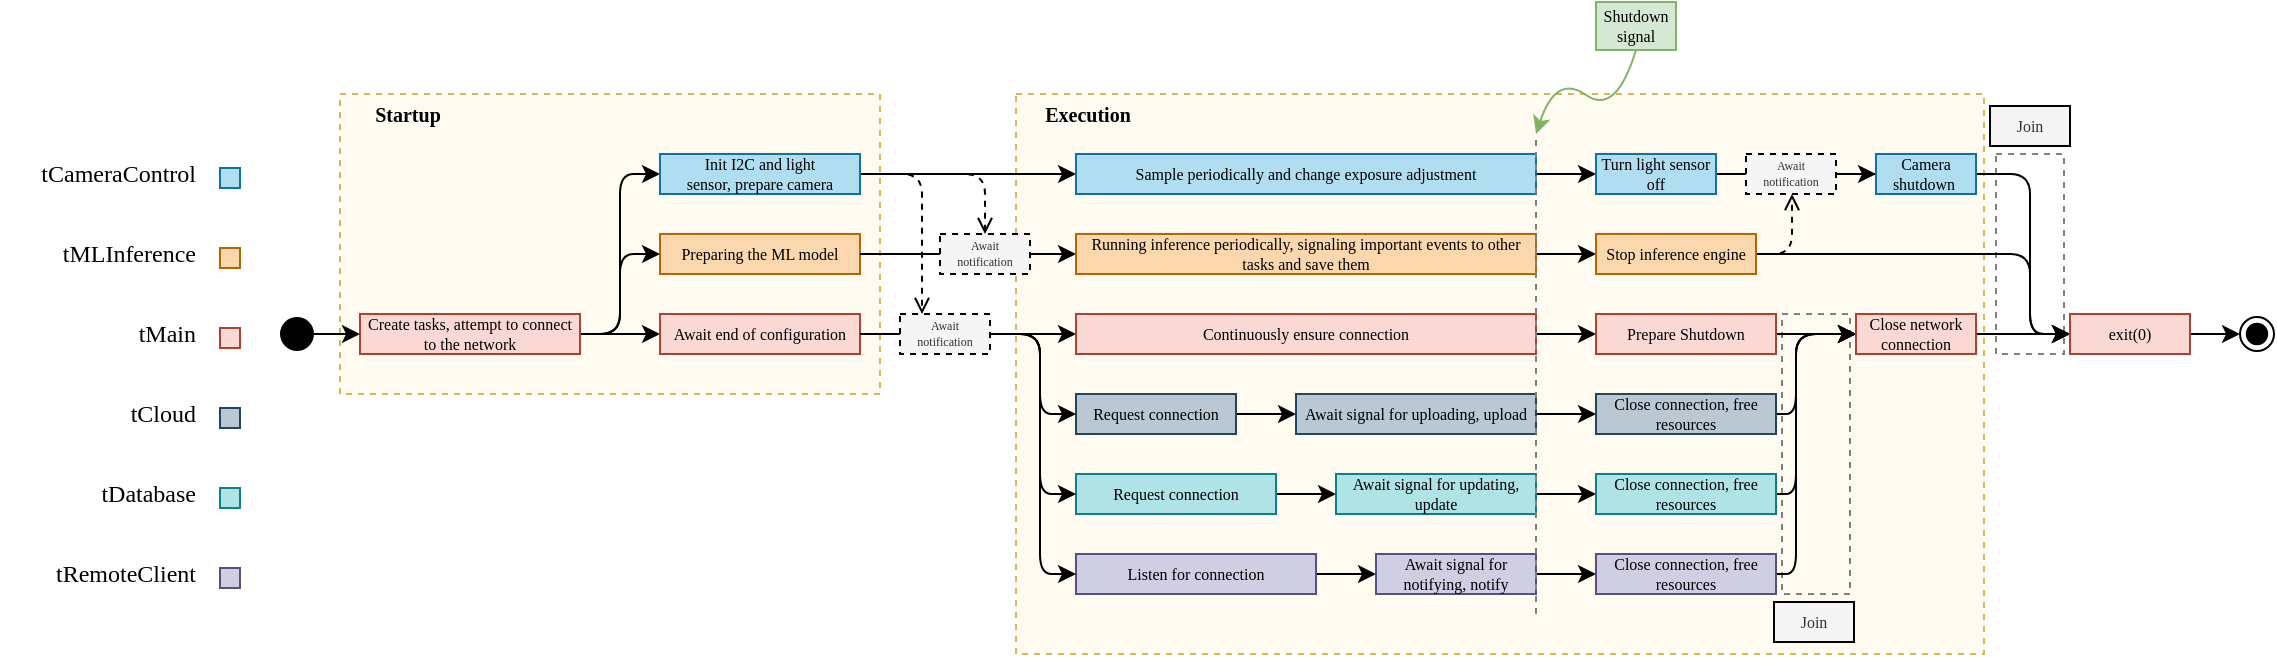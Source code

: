 <mxfile version="13.9.9" type="device"><diagram id="tqQXuNjuuDOLoPQWWJiC" name="Page-1"><mxGraphModel dx="2999" dy="1692" grid="1" gridSize="10" guides="1" tooltips="1" connect="1" arrows="1" fold="1" page="1" pageScale="1" pageWidth="827" pageHeight="1169" math="0" shadow="0"><root><mxCell id="0"/><mxCell id="1" parent="0"/><mxCell id="YGMQ-KxcVaCprrHI7GBC-61" value="" style="rounded=0;whiteSpace=wrap;html=1;fontFamily=Consolas;fontSize=8;align=right;dashed=1;fillColor=#FFFBF0;strokeColor=#d6b656;" parent="1" vertex="1"><mxGeometry x="-190" y="290" width="270" height="150" as="geometry"/></mxCell><mxCell id="z_RuCCYYodSeFgYxnyRq-13" value="" style="rounded=0;whiteSpace=wrap;html=1;fontFamily=Consolas;fontSize=8;align=right;dashed=1;fillColor=#FFFBF0;strokeColor=#d6b656;" parent="1" vertex="1"><mxGeometry x="148" y="290" width="484" height="280" as="geometry"/></mxCell><mxCell id="YGMQ-KxcVaCprrHI7GBC-22" value="" style="rounded=0;whiteSpace=wrap;html=1;fillColor=none;fontFamily=Consolas;fontSize=8;fontColor=#000000;align=right;dashed=1;strokeColor=#808080;" parent="1" vertex="1"><mxGeometry x="531" y="400" width="34" height="140" as="geometry"/></mxCell><mxCell id="z_RuCCYYodSeFgYxnyRq-24" value="" style="rounded=0;whiteSpace=wrap;html=1;fillColor=none;fontFamily=Consolas;fontSize=8;fontColor=#000000;align=right;dashed=1;strokeColor=#808080;" parent="1" vertex="1"><mxGeometry x="638" y="320" width="34" height="100" as="geometry"/></mxCell><mxCell id="qHAphGu4cNatvLI3yw4--1" style="edgeStyle=orthogonalEdgeStyle;rounded=0;orthogonalLoop=1;jettySize=auto;html=1;entryX=0;entryY=0.5;entryDx=0;entryDy=0;" parent="1" source="qHAphGu4cNatvLI3yw4--3" target="oAE915m8mz4izyao9FX0-108" edge="1"><mxGeometry relative="1" as="geometry"/></mxCell><mxCell id="oAE915m8mz4izyao9FX0-77" value="&lt;span style=&quot;font-size: 8px ; text-align: left&quot;&gt;Preparing the ML model&lt;/span&gt;" style="rounded=0;whiteSpace=wrap;html=1;fontFamily=Consolas;fillColor=#fad7ac;fontSize=8;strokeColor=#b46504;" parent="1" vertex="1"><mxGeometry x="-30" y="360" width="100" height="20" as="geometry"/></mxCell><mxCell id="oAE915m8mz4izyao9FX0-81" style="rounded=1;orthogonalLoop=1;jettySize=auto;html=1;entryX=0;entryY=0.5;entryDx=0;entryDy=0;fontFamily=Consolas;exitX=1;exitY=0.5;exitDx=0;exitDy=0;fontSize=8;edgeStyle=orthogonalEdgeStyle;" parent="1" source="oAE915m8mz4izyao9FX0-89" target="oAE915m8mz4izyao9FX0-77" edge="1"><mxGeometry relative="1" as="geometry"><mxPoint x="-10" y="420.029" as="sourcePoint"/></mxGeometry></mxCell><mxCell id="oAE915m8mz4izyao9FX0-100" style="rounded=1;orthogonalLoop=1;jettySize=auto;html=1;endArrow=classic;endFill=1;fontFamily=Consolas;fontSize=8;exitX=1;exitY=0.5;exitDx=0;exitDy=0;entryX=0;entryY=0.5;entryDx=0;entryDy=0;edgeStyle=orthogonalEdgeStyle;" parent="1" source="oAE915m8mz4izyao9FX0-89" target="oAE915m8mz4izyao9FX0-99" edge="1"><mxGeometry relative="1" as="geometry"/></mxCell><mxCell id="oAE915m8mz4izyao9FX0-139" style="edgeStyle=orthogonalEdgeStyle;rounded=1;orthogonalLoop=1;jettySize=auto;html=1;endArrow=classic;endFill=1;fontFamily=Consolas;fontSize=8;fontColor=#000000;" parent="1" source="oAE915m8mz4izyao9FX0-89" target="oAE915m8mz4izyao9FX0-138" edge="1"><mxGeometry relative="1" as="geometry"><mxPoint x="-30" y="330" as="targetPoint"/></mxGeometry></mxCell><mxCell id="oAE915m8mz4izyao9FX0-89" value="Create tasks, attempt to connect to the network" style="rounded=0;whiteSpace=wrap;html=1;fontFamily=Consolas;fillColor=#fad9d5;fontSize=8;strokeColor=#ae4132;" parent="1" vertex="1"><mxGeometry x="-180" y="400" width="110" height="20" as="geometry"/></mxCell><mxCell id="oAE915m8mz4izyao9FX0-93" value="&lt;span&gt;tMLInference&lt;/span&gt;" style="text;html=1;strokeColor=none;fillColor=none;align=right;verticalAlign=middle;whiteSpace=wrap;rounded=0;fontFamily=Consolas;" parent="1" vertex="1"><mxGeometry x="-340" y="360" width="80" height="20" as="geometry"/></mxCell><mxCell id="oAE915m8mz4izyao9FX0-94" value="&lt;span&gt;tMain&lt;/span&gt;" style="text;html=1;strokeColor=none;fillColor=none;align=right;verticalAlign=middle;whiteSpace=wrap;rounded=0;fontFamily=Consolas;" parent="1" vertex="1"><mxGeometry x="-290" y="400" width="30" height="20" as="geometry"/></mxCell><mxCell id="oAE915m8mz4izyao9FX0-97" value="&lt;span&gt;tCameraControl&lt;/span&gt;" style="text;html=1;strokeColor=none;fillColor=none;align=right;verticalAlign=middle;whiteSpace=wrap;rounded=0;fontFamily=Consolas;" parent="1" vertex="1"><mxGeometry x="-360" y="320" width="100" height="20" as="geometry"/></mxCell><mxCell id="qHAphGu4cNatvLI3yw4--2" style="edgeStyle=orthogonalEdgeStyle;rounded=0;orthogonalLoop=1;jettySize=auto;html=1;" parent="1" source="oAE915m8mz4izyao9FX0-99" target="oAE915m8mz4izyao9FX0-106" edge="1"><mxGeometry relative="1" as="geometry"/></mxCell><mxCell id="qHAphGu4cNatvLI3yw4--5" style="edgeStyle=orthogonalEdgeStyle;rounded=1;orthogonalLoop=1;jettySize=auto;html=1;entryX=0.5;entryY=0;entryDx=0;entryDy=0;endArrow=open;endFill=0;dashed=1;" parent="1" source="oAE915m8mz4izyao9FX0-99" target="qHAphGu4cNatvLI3yw4--3" edge="1"><mxGeometry relative="1" as="geometry"/></mxCell><mxCell id="qHAphGu4cNatvLI3yw4--10" style="edgeStyle=orthogonalEdgeStyle;rounded=1;orthogonalLoop=1;jettySize=auto;html=1;entryX=0.25;entryY=0;entryDx=0;entryDy=0;dashed=1;endArrow=open;endFill=0;" parent="1" source="oAE915m8mz4izyao9FX0-99" target="qHAphGu4cNatvLI3yw4--8" edge="1"><mxGeometry relative="1" as="geometry"><mxPoint x="90" y="400" as="targetPoint"/><Array as="points"><mxPoint x="101" y="330"/><mxPoint x="101" y="400"/></Array></mxGeometry></mxCell><mxCell id="oAE915m8mz4izyao9FX0-99" value="&lt;span style=&quot;font-size: 8px ; text-align: left&quot;&gt;Init I2C and light sensor,&amp;nbsp;&lt;/span&gt;prepare camera" style="rounded=0;whiteSpace=wrap;html=1;fontFamily=Consolas;fillColor=#b1ddf0;fontSize=8;strokeColor=#10739e;" parent="1" vertex="1"><mxGeometry x="-30" y="320" width="100" height="20" as="geometry"/></mxCell><mxCell id="oAE915m8mz4izyao9FX0-157" style="edgeStyle=orthogonalEdgeStyle;rounded=1;orthogonalLoop=1;jettySize=auto;html=1;entryX=0;entryY=0.5;entryDx=0;entryDy=0;endArrow=classic;endFill=1;fontFamily=Consolas;fontSize=8;fontColor=#000000;" parent="1" source="oAE915m8mz4izyao9FX0-106" target="oAE915m8mz4izyao9FX0-164" edge="1"><mxGeometry relative="1" as="geometry"><mxPoint x="458" y="410" as="targetPoint"/></mxGeometry></mxCell><mxCell id="oAE915m8mz4izyao9FX0-106" value="&lt;span style=&quot;font-size: 8px ; text-align: left&quot;&gt;Sample periodically and change exposure adjustment&lt;/span&gt;" style="rounded=0;whiteSpace=wrap;html=1;fontFamily=Consolas;fillColor=#b1ddf0;fontSize=8;strokeColor=#10739e;" parent="1" vertex="1"><mxGeometry x="178" y="320" width="230" height="20" as="geometry"/></mxCell><mxCell id="oAE915m8mz4izyao9FX0-156" style="edgeStyle=orthogonalEdgeStyle;rounded=1;orthogonalLoop=1;jettySize=auto;html=1;entryX=0;entryY=0.5;entryDx=0;entryDy=0;endArrow=classic;endFill=1;fontFamily=Consolas;fontSize=8;fontColor=#000000;" parent="1" source="oAE915m8mz4izyao9FX0-108" target="oAE915m8mz4izyao9FX0-166" edge="1"><mxGeometry relative="1" as="geometry"><mxPoint x="458" y="410" as="targetPoint"/></mxGeometry></mxCell><mxCell id="oAE915m8mz4izyao9FX0-108" value="&lt;span style=&quot;font-size: 8px ; text-align: left&quot;&gt;Running inference periodically, signaling important events to other tasks and save them&lt;/span&gt;" style="rounded=0;whiteSpace=wrap;html=1;fontFamily=Consolas;fillColor=#fad7ac;fontSize=8;strokeColor=#b46504;" parent="1" vertex="1"><mxGeometry x="178" y="360" width="230" height="20" as="geometry"/></mxCell><mxCell id="oAE915m8mz4izyao9FX0-110" value="&lt;span&gt;tCloud&lt;/span&gt;" style="text;html=1;strokeColor=none;fillColor=none;align=right;verticalAlign=middle;whiteSpace=wrap;rounded=0;fontFamily=Consolas;" parent="1" vertex="1"><mxGeometry x="-300" y="440" width="40" height="20" as="geometry"/></mxCell><mxCell id="oAE915m8mz4izyao9FX0-113" value="&lt;span&gt;tDatabase&lt;/span&gt;" style="text;html=1;strokeColor=none;fillColor=none;align=right;verticalAlign=middle;whiteSpace=wrap;rounded=0;fontFamily=Consolas;" parent="1" vertex="1"><mxGeometry x="-320" y="480" width="60" height="20" as="geometry"/></mxCell><mxCell id="oAE915m8mz4izyao9FX0-114" value="&lt;span&gt;tRemoteClient&lt;/span&gt;" style="text;html=1;strokeColor=none;fillColor=none;align=right;verticalAlign=middle;whiteSpace=wrap;rounded=0;fontFamily=Consolas;" parent="1" vertex="1"><mxGeometry x="-350" y="520" width="90" height="20" as="geometry"/></mxCell><mxCell id="oAE915m8mz4izyao9FX0-128" style="edgeStyle=none;rounded=0;orthogonalLoop=1;jettySize=auto;html=1;endArrow=classic;endFill=1;fontFamily=Consolas;fontSize=8;" parent="1" source="oAE915m8mz4izyao9FX0-115" target="oAE915m8mz4izyao9FX0-127" edge="1"><mxGeometry relative="1" as="geometry"/></mxCell><mxCell id="oAE915m8mz4izyao9FX0-115" value="Request connection" style="rounded=0;whiteSpace=wrap;html=1;fontFamily=Consolas;fillColor=#bac8d3;fontSize=8;strokeColor=#23445d;" parent="1" vertex="1"><mxGeometry x="178" y="440" width="80" height="20" as="geometry"/></mxCell><mxCell id="oAE915m8mz4izyao9FX0-129" style="edgeStyle=none;rounded=0;orthogonalLoop=1;jettySize=auto;html=1;endArrow=classic;endFill=1;fontFamily=Consolas;fontSize=8;" parent="1" source="oAE915m8mz4izyao9FX0-118" target="oAE915m8mz4izyao9FX0-126" edge="1"><mxGeometry relative="1" as="geometry"/></mxCell><mxCell id="oAE915m8mz4izyao9FX0-118" value="&lt;span&gt;Request connection&lt;/span&gt;" style="rounded=0;whiteSpace=wrap;html=1;fontFamily=Consolas;fillColor=#b0e3e6;fontSize=8;strokeColor=#0e8088;" parent="1" vertex="1"><mxGeometry x="178" y="480" width="100" height="20" as="geometry"/></mxCell><mxCell id="oAE915m8mz4izyao9FX0-130" style="edgeStyle=none;rounded=0;orthogonalLoop=1;jettySize=auto;html=1;endArrow=classic;endFill=1;fontFamily=Consolas;fontSize=8;" parent="1" source="oAE915m8mz4izyao9FX0-119" target="oAE915m8mz4izyao9FX0-124" edge="1"><mxGeometry relative="1" as="geometry"/></mxCell><mxCell id="oAE915m8mz4izyao9FX0-119" value="Listen for connection" style="rounded=0;whiteSpace=wrap;html=1;fontFamily=Consolas;fillColor=#d0cee2;fontSize=8;strokeColor=#56517e;" parent="1" vertex="1"><mxGeometry x="178" y="520" width="120" height="20" as="geometry"/></mxCell><mxCell id="oAE915m8mz4izyao9FX0-160" style="edgeStyle=orthogonalEdgeStyle;rounded=1;orthogonalLoop=1;jettySize=auto;html=1;endArrow=classic;endFill=1;fontFamily=Consolas;fontSize=8;fontColor=#000000;" parent="1" source="oAE915m8mz4izyao9FX0-124" target="z_RuCCYYodSeFgYxnyRq-2" edge="1"><mxGeometry relative="1" as="geometry"><mxPoint x="458" y="530" as="targetPoint"/></mxGeometry></mxCell><mxCell id="oAE915m8mz4izyao9FX0-124" value="Await signal for notifying, notify" style="rounded=0;whiteSpace=wrap;html=1;fontFamily=Consolas;fillColor=#d0cee2;fontSize=8;strokeColor=#56517e;" parent="1" vertex="1"><mxGeometry x="328" y="520" width="80" height="20" as="geometry"/></mxCell><mxCell id="oAE915m8mz4izyao9FX0-159" style="edgeStyle=orthogonalEdgeStyle;rounded=1;orthogonalLoop=1;jettySize=auto;html=1;endArrow=classic;endFill=1;fontFamily=Consolas;fontSize=8;fontColor=#000000;" parent="1" source="oAE915m8mz4izyao9FX0-126" target="oAE915m8mz4izyao9FX0-174" edge="1"><mxGeometry relative="1" as="geometry"><mxPoint x="458" y="490" as="targetPoint"/></mxGeometry></mxCell><mxCell id="oAE915m8mz4izyao9FX0-126" value="Await signal for updating, update" style="rounded=0;whiteSpace=wrap;html=1;fontFamily=Consolas;fillColor=#b0e3e6;fontSize=8;strokeColor=#0e8088;" parent="1" vertex="1"><mxGeometry x="308" y="480" width="100" height="20" as="geometry"/></mxCell><mxCell id="oAE915m8mz4izyao9FX0-158" style="edgeStyle=orthogonalEdgeStyle;rounded=1;orthogonalLoop=1;jettySize=auto;html=1;endArrow=classic;endFill=1;fontFamily=Consolas;fontSize=8;fontColor=#000000;" parent="1" source="oAE915m8mz4izyao9FX0-127" target="oAE915m8mz4izyao9FX0-176" edge="1"><mxGeometry relative="1" as="geometry"><mxPoint x="458" y="450" as="targetPoint"/></mxGeometry></mxCell><mxCell id="oAE915m8mz4izyao9FX0-127" value="Await signal for uploading, upload" style="rounded=0;whiteSpace=wrap;html=1;fontFamily=Consolas;fillColor=#bac8d3;fontSize=8;strokeColor=#23445d;" parent="1" vertex="1"><mxGeometry x="288" y="440" width="120" height="20" as="geometry"/></mxCell><mxCell id="oAE915m8mz4izyao9FX0-138" value="Await end of configuration" style="rounded=0;whiteSpace=wrap;html=1;fontFamily=Consolas;fillColor=#fad9d5;fontSize=8;strokeColor=#ae4132;" parent="1" vertex="1"><mxGeometry x="-30" y="400" width="100" height="20" as="geometry"/></mxCell><mxCell id="oAE915m8mz4izyao9FX0-147" style="edgeStyle=orthogonalEdgeStyle;rounded=1;orthogonalLoop=1;jettySize=auto;html=1;entryX=0;entryY=0.5;entryDx=0;entryDy=0;endArrow=classic;endFill=1;fontFamily=Consolas;fontSize=8;fontColor=#000000;" parent="1" source="oAE915m8mz4izyao9FX0-138" target="oAE915m8mz4izyao9FX0-115" edge="1"><mxGeometry relative="1" as="geometry"><mxPoint x="138.0" y="410.034" as="sourcePoint"/><Array as="points"><mxPoint x="160" y="410"/><mxPoint x="160" y="450"/></Array></mxGeometry></mxCell><mxCell id="oAE915m8mz4izyao9FX0-148" style="edgeStyle=orthogonalEdgeStyle;rounded=1;orthogonalLoop=1;jettySize=auto;html=1;entryX=0;entryY=0.5;entryDx=0;entryDy=0;endArrow=classic;endFill=1;fontFamily=Consolas;fontSize=8;fontColor=#000000;" parent="1" source="oAE915m8mz4izyao9FX0-138" target="oAE915m8mz4izyao9FX0-118" edge="1"><mxGeometry relative="1" as="geometry"><mxPoint x="138.0" y="410.034" as="sourcePoint"/><Array as="points"><mxPoint x="160" y="410"/><mxPoint x="160" y="490"/></Array></mxGeometry></mxCell><mxCell id="oAE915m8mz4izyao9FX0-149" style="edgeStyle=orthogonalEdgeStyle;rounded=1;orthogonalLoop=1;jettySize=auto;html=1;entryX=0;entryY=0.5;entryDx=0;entryDy=0;endArrow=classic;endFill=1;fontFamily=Consolas;fontSize=8;fontColor=#000000;" parent="1" source="oAE915m8mz4izyao9FX0-138" target="oAE915m8mz4izyao9FX0-119" edge="1"><mxGeometry relative="1" as="geometry"><mxPoint x="138.0" y="410.034" as="sourcePoint"/><Array as="points"><mxPoint x="160" y="410"/><mxPoint x="160" y="530"/></Array></mxGeometry></mxCell><mxCell id="oAE915m8mz4izyao9FX0-153" style="edgeStyle=orthogonalEdgeStyle;rounded=1;orthogonalLoop=1;jettySize=auto;html=1;endArrow=classic;endFill=1;fontFamily=Consolas;fontSize=8;fontColor=#000000;" parent="1" source="qHAphGu4cNatvLI3yw4--8" target="oAE915m8mz4izyao9FX0-152" edge="1"><mxGeometry relative="1" as="geometry"><mxPoint x="138.0" y="410" as="sourcePoint"/></mxGeometry></mxCell><mxCell id="oAE915m8mz4izyao9FX0-155" style="edgeStyle=orthogonalEdgeStyle;rounded=1;orthogonalLoop=1;jettySize=auto;html=1;endArrow=classic;endFill=1;fontFamily=Consolas;fontSize=8;fontColor=#000000;entryX=0;entryY=0.5;entryDx=0;entryDy=0;" parent="1" source="oAE915m8mz4izyao9FX0-152" target="oAE915m8mz4izyao9FX0-178" edge="1"><mxGeometry relative="1" as="geometry"><mxPoint x="458" y="410" as="targetPoint"/></mxGeometry></mxCell><mxCell id="oAE915m8mz4izyao9FX0-152" value="Continuously ensure connection" style="rounded=0;whiteSpace=wrap;html=1;fontFamily=Consolas;fillColor=#fad9d5;fontSize=8;strokeColor=#ae4132;" parent="1" vertex="1"><mxGeometry x="178" y="400" width="230" height="20" as="geometry"/></mxCell><mxCell id="oAE915m8mz4izyao9FX0-163" style="edgeStyle=orthogonalEdgeStyle;rounded=1;orthogonalLoop=1;jettySize=auto;html=1;entryX=0;entryY=0.5;entryDx=0;entryDy=0;endArrow=classic;endFill=1;fontFamily=Consolas;fontSize=8;fontColor=#000000;exitX=1;exitY=0.5;exitDx=0;exitDy=0;" parent="1" source="YGMQ-KxcVaCprrHI7GBC-1" target="oAE915m8mz4izyao9FX0-179" edge="1"><mxGeometry relative="1" as="geometry"><mxPoint x="635" y="330" as="sourcePoint"/><Array as="points"><mxPoint x="655" y="330"/><mxPoint x="655" y="410"/></Array></mxGeometry></mxCell><mxCell id="YGMQ-KxcVaCprrHI7GBC-2" style="edgeStyle=orthogonalEdgeStyle;rounded=0;orthogonalLoop=1;jettySize=auto;html=1;" parent="1" source="YGMQ-KxcVaCprrHI7GBC-3" target="YGMQ-KxcVaCprrHI7GBC-1" edge="1"><mxGeometry relative="1" as="geometry"/></mxCell><mxCell id="YGMQ-KxcVaCprrHI7GBC-8" style="edgeStyle=orthogonalEdgeStyle;rounded=1;orthogonalLoop=1;jettySize=auto;html=1;endArrow=none;endFill=0;strokeColor=#000000;fontSize=6;" parent="1" source="oAE915m8mz4izyao9FX0-164" target="YGMQ-KxcVaCprrHI7GBC-3" edge="1"><mxGeometry relative="1" as="geometry"/></mxCell><mxCell id="oAE915m8mz4izyao9FX0-164" value="Turn light sensor off" style="rounded=0;whiteSpace=wrap;html=1;fontFamily=Consolas;fillColor=#b1ddf0;fontSize=8;strokeColor=#10739e;" parent="1" vertex="1"><mxGeometry x="438" y="320" width="60" height="20" as="geometry"/></mxCell><mxCell id="oAE915m8mz4izyao9FX0-165" style="edgeStyle=orthogonalEdgeStyle;rounded=1;orthogonalLoop=1;jettySize=auto;html=1;entryX=0;entryY=0.5;entryDx=0;entryDy=0;endArrow=classic;endFill=1;fontFamily=Consolas;fontSize=8;fontColor=#000000;" parent="1" source="oAE915m8mz4izyao9FX0-166" target="oAE915m8mz4izyao9FX0-179" edge="1"><mxGeometry relative="1" as="geometry"><Array as="points"><mxPoint x="655" y="370"/><mxPoint x="655" y="410"/></Array></mxGeometry></mxCell><mxCell id="YGMQ-KxcVaCprrHI7GBC-6" style="edgeStyle=orthogonalEdgeStyle;rounded=1;orthogonalLoop=1;jettySize=auto;html=1;endArrow=open;endFill=0;strokeColor=#000000;fontSize=6;dashed=1;" parent="1" source="oAE915m8mz4izyao9FX0-166" target="YGMQ-KxcVaCprrHI7GBC-3" edge="1"><mxGeometry relative="1" as="geometry"><Array as="points"><mxPoint x="536" y="370"/></Array></mxGeometry></mxCell><mxCell id="oAE915m8mz4izyao9FX0-166" value="Stop inference engine" style="rounded=0;whiteSpace=wrap;html=1;fontFamily=Consolas;fillColor=#fad7ac;fontSize=8;strokeColor=#b46504;" parent="1" vertex="1"><mxGeometry x="438" y="360" width="80" height="20" as="geometry"/></mxCell><mxCell id="YGMQ-KxcVaCprrHI7GBC-20" style="edgeStyle=orthogonalEdgeStyle;rounded=1;orthogonalLoop=1;jettySize=auto;html=1;entryX=0;entryY=0.5;entryDx=0;entryDy=0;endArrow=classic;endFill=1;strokeColor=#000000;fontSize=6;" parent="1" source="oAE915m8mz4izyao9FX0-174" target="YGMQ-KxcVaCprrHI7GBC-10" edge="1"><mxGeometry relative="1" as="geometry"><Array as="points"><mxPoint x="538" y="490"/><mxPoint x="538" y="410"/></Array></mxGeometry></mxCell><mxCell id="oAE915m8mz4izyao9FX0-174" value="Close connection, free resources" style="rounded=0;whiteSpace=wrap;html=1;fontFamily=Consolas;fillColor=#b0e3e6;fontSize=8;strokeColor=#0e8088;" parent="1" vertex="1"><mxGeometry x="438" y="480" width="90" height="20" as="geometry"/></mxCell><mxCell id="YGMQ-KxcVaCprrHI7GBC-19" style="edgeStyle=orthogonalEdgeStyle;rounded=1;orthogonalLoop=1;jettySize=auto;html=1;entryX=0;entryY=0.5;entryDx=0;entryDy=0;endArrow=classic;endFill=1;strokeColor=#000000;fontSize=6;" parent="1" source="oAE915m8mz4izyao9FX0-176" target="YGMQ-KxcVaCprrHI7GBC-10" edge="1"><mxGeometry relative="1" as="geometry"><Array as="points"><mxPoint x="538" y="450"/><mxPoint x="538" y="410"/></Array></mxGeometry></mxCell><mxCell id="oAE915m8mz4izyao9FX0-176" value="Close connection, free resources" style="rounded=0;whiteSpace=wrap;html=1;fontFamily=Consolas;fillColor=#bac8d3;fontSize=8;strokeColor=#23445d;" parent="1" vertex="1"><mxGeometry x="438" y="440" width="90" height="20" as="geometry"/></mxCell><mxCell id="oAE915m8mz4izyao9FX0-177" style="edgeStyle=orthogonalEdgeStyle;rounded=1;orthogonalLoop=1;jettySize=auto;html=1;endArrow=classic;endFill=1;fontFamily=Consolas;fontSize=8;fontColor=#000000;exitX=1;exitY=0.5;exitDx=0;exitDy=0;" parent="1" source="YGMQ-KxcVaCprrHI7GBC-10" target="oAE915m8mz4izyao9FX0-179" edge="1"><mxGeometry relative="1" as="geometry"><mxPoint x="635" y="410" as="sourcePoint"/></mxGeometry></mxCell><mxCell id="oAE915m8mz4izyao9FX0-178" value="Prepare Shutdown" style="rounded=0;whiteSpace=wrap;html=1;fontFamily=Consolas;fillColor=#fad9d5;fontSize=8;" parent="1" vertex="1"><mxGeometry x="438" y="400" width="90" height="20" as="geometry"/></mxCell><mxCell id="oAE915m8mz4izyao9FX0-179" value="Shutdown" style="rounded=0;whiteSpace=wrap;html=1;fontFamily=Consolas;fillColor=#fad9d5;fontSize=8;" parent="1" vertex="1"><mxGeometry x="675" y="400" width="60" height="20" as="geometry"/></mxCell><mxCell id="YGMQ-KxcVaCprrHI7GBC-21" style="edgeStyle=orthogonalEdgeStyle;rounded=1;orthogonalLoop=1;jettySize=auto;html=1;entryX=0;entryY=0.5;entryDx=0;entryDy=0;endArrow=classic;endFill=1;strokeColor=#000000;fontSize=6;" parent="1" source="z_RuCCYYodSeFgYxnyRq-2" target="YGMQ-KxcVaCprrHI7GBC-10" edge="1"><mxGeometry relative="1" as="geometry"><Array as="points"><mxPoint x="538" y="530"/><mxPoint x="538" y="410"/></Array></mxGeometry></mxCell><mxCell id="z_RuCCYYodSeFgYxnyRq-2" value="Close connection, free resources" style="rounded=0;whiteSpace=wrap;html=1;fontFamily=Consolas;fillColor=#d0cee2;fontSize=8;strokeColor=#56517e;" parent="1" vertex="1"><mxGeometry x="438" y="520" width="90" height="20" as="geometry"/></mxCell><mxCell id="z_RuCCYYodSeFgYxnyRq-9" value="&lt;span&gt;Join&lt;/span&gt;" style="rounded=0;whiteSpace=wrap;html=1;fontFamily=Consolas;fillColor=#f5f5f5;fontSize=8;strokeColor=#000000;fontColor=#333333;fontStyle=0;" parent="1" vertex="1"><mxGeometry x="635" y="296" width="40" height="20" as="geometry"/></mxCell><mxCell id="z_RuCCYYodSeFgYxnyRq-10" value="" style="curved=1;endArrow=classic;html=1;exitX=0.5;exitY=1;exitDx=0;exitDy=0;fillColor=#d5e8d4;strokeColor=#82b366;" parent="1" source="z_RuCCYYodSeFgYxnyRq-11" edge="1"><mxGeometry width="50" height="50" relative="1" as="geometry"><mxPoint x="458" y="270" as="sourcePoint"/><mxPoint x="408" y="310" as="targetPoint"/><Array as="points"><mxPoint x="448" y="301"/><mxPoint x="418" y="280"/></Array></mxGeometry></mxCell><mxCell id="z_RuCCYYodSeFgYxnyRq-11" value="&lt;span&gt;Shutdown signal&lt;/span&gt;" style="rounded=0;whiteSpace=wrap;html=1;fontFamily=Consolas;fillColor=#d5e8d4;fontSize=8;strokeColor=#82b366;fontStyle=0;" parent="1" vertex="1"><mxGeometry x="438" y="244" width="40" height="24" as="geometry"/></mxCell><mxCell id="z_RuCCYYodSeFgYxnyRq-14" value="&lt;font size=&quot;1&quot;&gt;&lt;b&gt;Execution&lt;/b&gt;&lt;/font&gt;" style="rounded=0;whiteSpace=wrap;html=1;fontFamily=Consolas;fillColor=none;fontSize=8;strokeColor=none;fontStyle=0;" parent="1" vertex="1"><mxGeometry x="150" y="290" width="68" height="20" as="geometry"/></mxCell><mxCell id="YGMQ-KxcVaCprrHI7GBC-1" value="Camera shutdown&amp;nbsp;" style="rounded=0;whiteSpace=wrap;html=1;fontFamily=Consolas;fillColor=#b1ddf0;fontSize=8;strokeColor=#10739e;" parent="1" vertex="1"><mxGeometry x="578" y="320" width="50" height="20" as="geometry"/></mxCell><mxCell id="YGMQ-KxcVaCprrHI7GBC-3" value="&lt;span style=&quot;font-size: 6px;&quot;&gt;Await notification&lt;/span&gt;" style="rounded=0;whiteSpace=wrap;html=1;fontFamily=Consolas;fillColor=#f5f5f5;fontSize=6;strokeColor=#000000;fontColor=#333333;fontStyle=0;dashed=1;" parent="1" vertex="1"><mxGeometry x="513" y="320" width="45" height="20" as="geometry"/></mxCell><mxCell id="YGMQ-KxcVaCprrHI7GBC-10" value="Close router&lt;br&gt;connection" style="rounded=0;whiteSpace=wrap;html=1;fontFamily=Consolas;fillColor=#fad9d5;fontSize=8;" parent="1" vertex="1"><mxGeometry x="568" y="400" width="60" height="20" as="geometry"/></mxCell><mxCell id="YGMQ-KxcVaCprrHI7GBC-11" style="edgeStyle=orthogonalEdgeStyle;rounded=1;orthogonalLoop=1;jettySize=auto;html=1;endArrow=classic;endFill=1;fontFamily=Consolas;fontSize=8;fontColor=#000000;exitX=1;exitY=0.5;exitDx=0;exitDy=0;" parent="1" source="oAE915m8mz4izyao9FX0-178" target="YGMQ-KxcVaCprrHI7GBC-10" edge="1"><mxGeometry relative="1" as="geometry"><mxPoint x="551" y="410" as="sourcePoint"/><mxPoint x="675" y="410" as="targetPoint"/></mxGeometry></mxCell><mxCell id="YGMQ-KxcVaCprrHI7GBC-23" value="&lt;span&gt;Join&lt;/span&gt;" style="rounded=0;whiteSpace=wrap;html=1;fontFamily=Consolas;fillColor=#f5f5f5;fontSize=8;strokeColor=#000000;fontColor=#333333;fontStyle=0;" parent="1" vertex="1"><mxGeometry x="527" y="544" width="40" height="20" as="geometry"/></mxCell><mxCell id="YGMQ-KxcVaCprrHI7GBC-27" value="" style="endArrow=none;dashed=1;html=1;strokeColor=#808080;fontSize=6;" parent="1" edge="1"><mxGeometry width="50" height="50" relative="1" as="geometry"><mxPoint x="408" y="550" as="sourcePoint"/><mxPoint x="408" y="310" as="targetPoint"/></mxGeometry></mxCell><mxCell id="YGMQ-KxcVaCprrHI7GBC-55" value="" style="whiteSpace=wrap;html=1;aspect=fixed;strokeColor=#10739e;fillColor=#b1ddf0;fontSize=6;" parent="1" vertex="1"><mxGeometry x="-250" y="327" width="10" height="10" as="geometry"/></mxCell><mxCell id="YGMQ-KxcVaCprrHI7GBC-56" value="" style="whiteSpace=wrap;html=1;aspect=fixed;strokeColor=#b46504;fillColor=#fad7ac;fontSize=6;" parent="1" vertex="1"><mxGeometry x="-250" y="367" width="10" height="10" as="geometry"/></mxCell><mxCell id="YGMQ-KxcVaCprrHI7GBC-57" value="" style="whiteSpace=wrap;html=1;aspect=fixed;strokeColor=#ae4132;fillColor=#fad9d5;fontSize=6;" parent="1" vertex="1"><mxGeometry x="-250" y="407" width="10" height="10" as="geometry"/></mxCell><mxCell id="YGMQ-KxcVaCprrHI7GBC-58" value="" style="whiteSpace=wrap;html=1;aspect=fixed;strokeColor=#23445d;fillColor=#bac8d3;fontSize=6;" parent="1" vertex="1"><mxGeometry x="-250" y="447" width="10" height="10" as="geometry"/></mxCell><mxCell id="YGMQ-KxcVaCprrHI7GBC-59" value="" style="whiteSpace=wrap;html=1;aspect=fixed;strokeColor=#0e8088;fillColor=#b0e3e6;fontSize=6;" parent="1" vertex="1"><mxGeometry x="-250" y="487" width="10" height="10" as="geometry"/></mxCell><mxCell id="YGMQ-KxcVaCprrHI7GBC-60" value="" style="whiteSpace=wrap;html=1;aspect=fixed;strokeColor=#56517e;fillColor=#d0cee2;fontSize=6;" parent="1" vertex="1"><mxGeometry x="-250" y="527" width="10" height="10" as="geometry"/></mxCell><mxCell id="YGMQ-KxcVaCprrHI7GBC-62" value="&lt;font size=&quot;1&quot;&gt;&lt;b&gt;Startup&lt;/b&gt;&lt;/font&gt;" style="rounded=0;whiteSpace=wrap;html=1;fontFamily=Consolas;fillColor=none;fontSize=8;strokeColor=none;fontStyle=0;" parent="1" vertex="1"><mxGeometry x="-190" y="290" width="68" height="20" as="geometry"/></mxCell><mxCell id="qHAphGu4cNatvLI3yw4--3" value="&lt;span style=&quot;font-size: 6px;&quot;&gt;Await notification&lt;/span&gt;" style="rounded=0;whiteSpace=wrap;html=1;fontFamily=Consolas;fillColor=#f5f5f5;fontSize=6;strokeColor=#000000;fontColor=#333333;fontStyle=0;dashed=1;" parent="1" vertex="1"><mxGeometry x="110" y="360" width="45" height="20" as="geometry"/></mxCell><mxCell id="qHAphGu4cNatvLI3yw4--4" style="edgeStyle=orthogonalEdgeStyle;rounded=0;orthogonalLoop=1;jettySize=auto;html=1;endArrow=none;endFill=0;" parent="1" source="oAE915m8mz4izyao9FX0-77" target="qHAphGu4cNatvLI3yw4--3" edge="1"><mxGeometry relative="1" as="geometry"><mxPoint x="80" y="370" as="sourcePoint"/><mxPoint x="100" y="370" as="targetPoint"/><Array as="points"/></mxGeometry></mxCell><mxCell id="qHAphGu4cNatvLI3yw4--8" value="&lt;span style=&quot;font-size: 6px;&quot;&gt;Await notification&lt;/span&gt;" style="rounded=0;whiteSpace=wrap;html=1;fontFamily=Consolas;fillColor=#f5f5f5;fontSize=6;strokeColor=#000000;fontColor=#333333;fontStyle=0;dashed=1;" parent="1" vertex="1"><mxGeometry x="90" y="400" width="45" height="20" as="geometry"/></mxCell><mxCell id="qHAphGu4cNatvLI3yw4--9" style="edgeStyle=orthogonalEdgeStyle;rounded=1;orthogonalLoop=1;jettySize=auto;html=1;endArrow=none;endFill=0;fontFamily=Consolas;fontSize=8;fontColor=#000000;" parent="1" source="oAE915m8mz4izyao9FX0-138" edge="1"><mxGeometry relative="1" as="geometry"><mxPoint x="70" y="410" as="sourcePoint"/><mxPoint x="80" y="410.029" as="targetPoint"/><Array as="points"><mxPoint x="80" y="410"/><mxPoint x="80" y="410"/></Array></mxGeometry></mxCell><mxCell id="qHAphGu4cNatvLI3yw4--12" value="Prepare Shutdown" style="rounded=0;whiteSpace=wrap;html=1;fontFamily=Consolas;fillColor=#fad9d5;fontSize=8;strokeColor=#ae4132;" parent="1" vertex="1"><mxGeometry x="438" y="400" width="90" height="20" as="geometry"/></mxCell><mxCell id="qHAphGu4cNatvLI3yw4--13" value="Close network&lt;br&gt;connection" style="rounded=0;whiteSpace=wrap;html=1;fontFamily=Consolas;fillColor=#fad9d5;fontSize=8;strokeColor=#ae4132;" parent="1" vertex="1"><mxGeometry x="568" y="400" width="60" height="20" as="geometry"/></mxCell><mxCell id="ZSqD2q1SkIjK27Dm2i68-3" style="edgeStyle=orthogonalEdgeStyle;rounded=0;orthogonalLoop=1;jettySize=auto;html=1;endArrow=classic;endFill=1;" edge="1" parent="1" source="qHAphGu4cNatvLI3yw4--14" target="ZSqD2q1SkIjK27Dm2i68-5"><mxGeometry relative="1" as="geometry"><mxPoint x="765.02" y="410.02" as="targetPoint"/><Array as="points"/></mxGeometry></mxCell><mxCell id="qHAphGu4cNatvLI3yw4--14" value="exit(0)" style="rounded=0;whiteSpace=wrap;html=1;fontFamily=Consolas;fillColor=#fad9d5;fontSize=8;strokeColor=#ae4132;" parent="1" vertex="1"><mxGeometry x="675" y="400" width="60" height="20" as="geometry"/></mxCell><mxCell id="ZSqD2q1SkIjK27Dm2i68-5" value="" style="ellipse;html=1;shape=endState;fillColor=#000000;strokeColor=#000000;" vertex="1" parent="1"><mxGeometry x="760" y="401.5" width="17" height="17" as="geometry"/></mxCell><mxCell id="ZSqD2q1SkIjK27Dm2i68-8" style="edgeStyle=orthogonalEdgeStyle;rounded=0;orthogonalLoop=1;jettySize=auto;html=1;entryX=0;entryY=0.5;entryDx=0;entryDy=0;endArrow=classic;endFill=1;" edge="1" parent="1" source="ZSqD2q1SkIjK27Dm2i68-6" target="oAE915m8mz4izyao9FX0-89"><mxGeometry relative="1" as="geometry"/></mxCell><mxCell id="ZSqD2q1SkIjK27Dm2i68-6" value="" style="ellipse;fillColor=#000000;strokeColor=none;" vertex="1" parent="1"><mxGeometry x="-220" y="401.5" width="17" height="17" as="geometry"/></mxCell></root></mxGraphModel></diagram></mxfile>